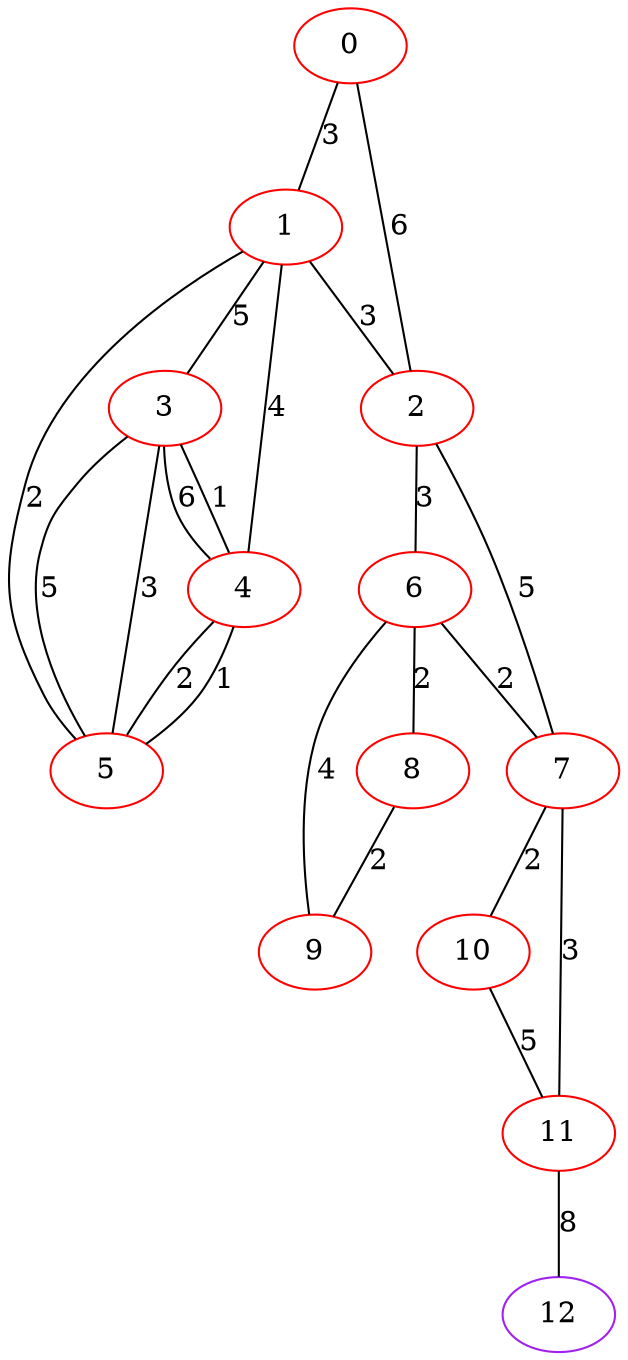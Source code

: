 graph "" {
0 [color=red, weight=1];
1 [color=red, weight=1];
2 [color=red, weight=1];
3 [color=red, weight=1];
4 [color=red, weight=1];
5 [color=red, weight=1];
6 [color=red, weight=1];
7 [color=red, weight=1];
8 [color=red, weight=1];
9 [color=red, weight=1];
10 [color=red, weight=1];
11 [color=red, weight=1];
12 [color=purple, weight=4];
0 -- 1  [key=0, label=3];
0 -- 2  [key=0, label=6];
1 -- 2  [key=0, label=3];
1 -- 3  [key=0, label=5];
1 -- 4  [key=0, label=4];
1 -- 5  [key=0, label=2];
2 -- 6  [key=0, label=3];
2 -- 7  [key=0, label=5];
3 -- 4  [key=0, label=6];
3 -- 4  [key=1, label=1];
3 -- 5  [key=0, label=5];
3 -- 5  [key=1, label=3];
4 -- 5  [key=0, label=1];
4 -- 5  [key=1, label=2];
6 -- 8  [key=0, label=2];
6 -- 9  [key=0, label=4];
6 -- 7  [key=0, label=2];
7 -- 11  [key=0, label=3];
7 -- 10  [key=0, label=2];
8 -- 9  [key=0, label=2];
10 -- 11  [key=0, label=5];
11 -- 12  [key=0, label=8];
}
